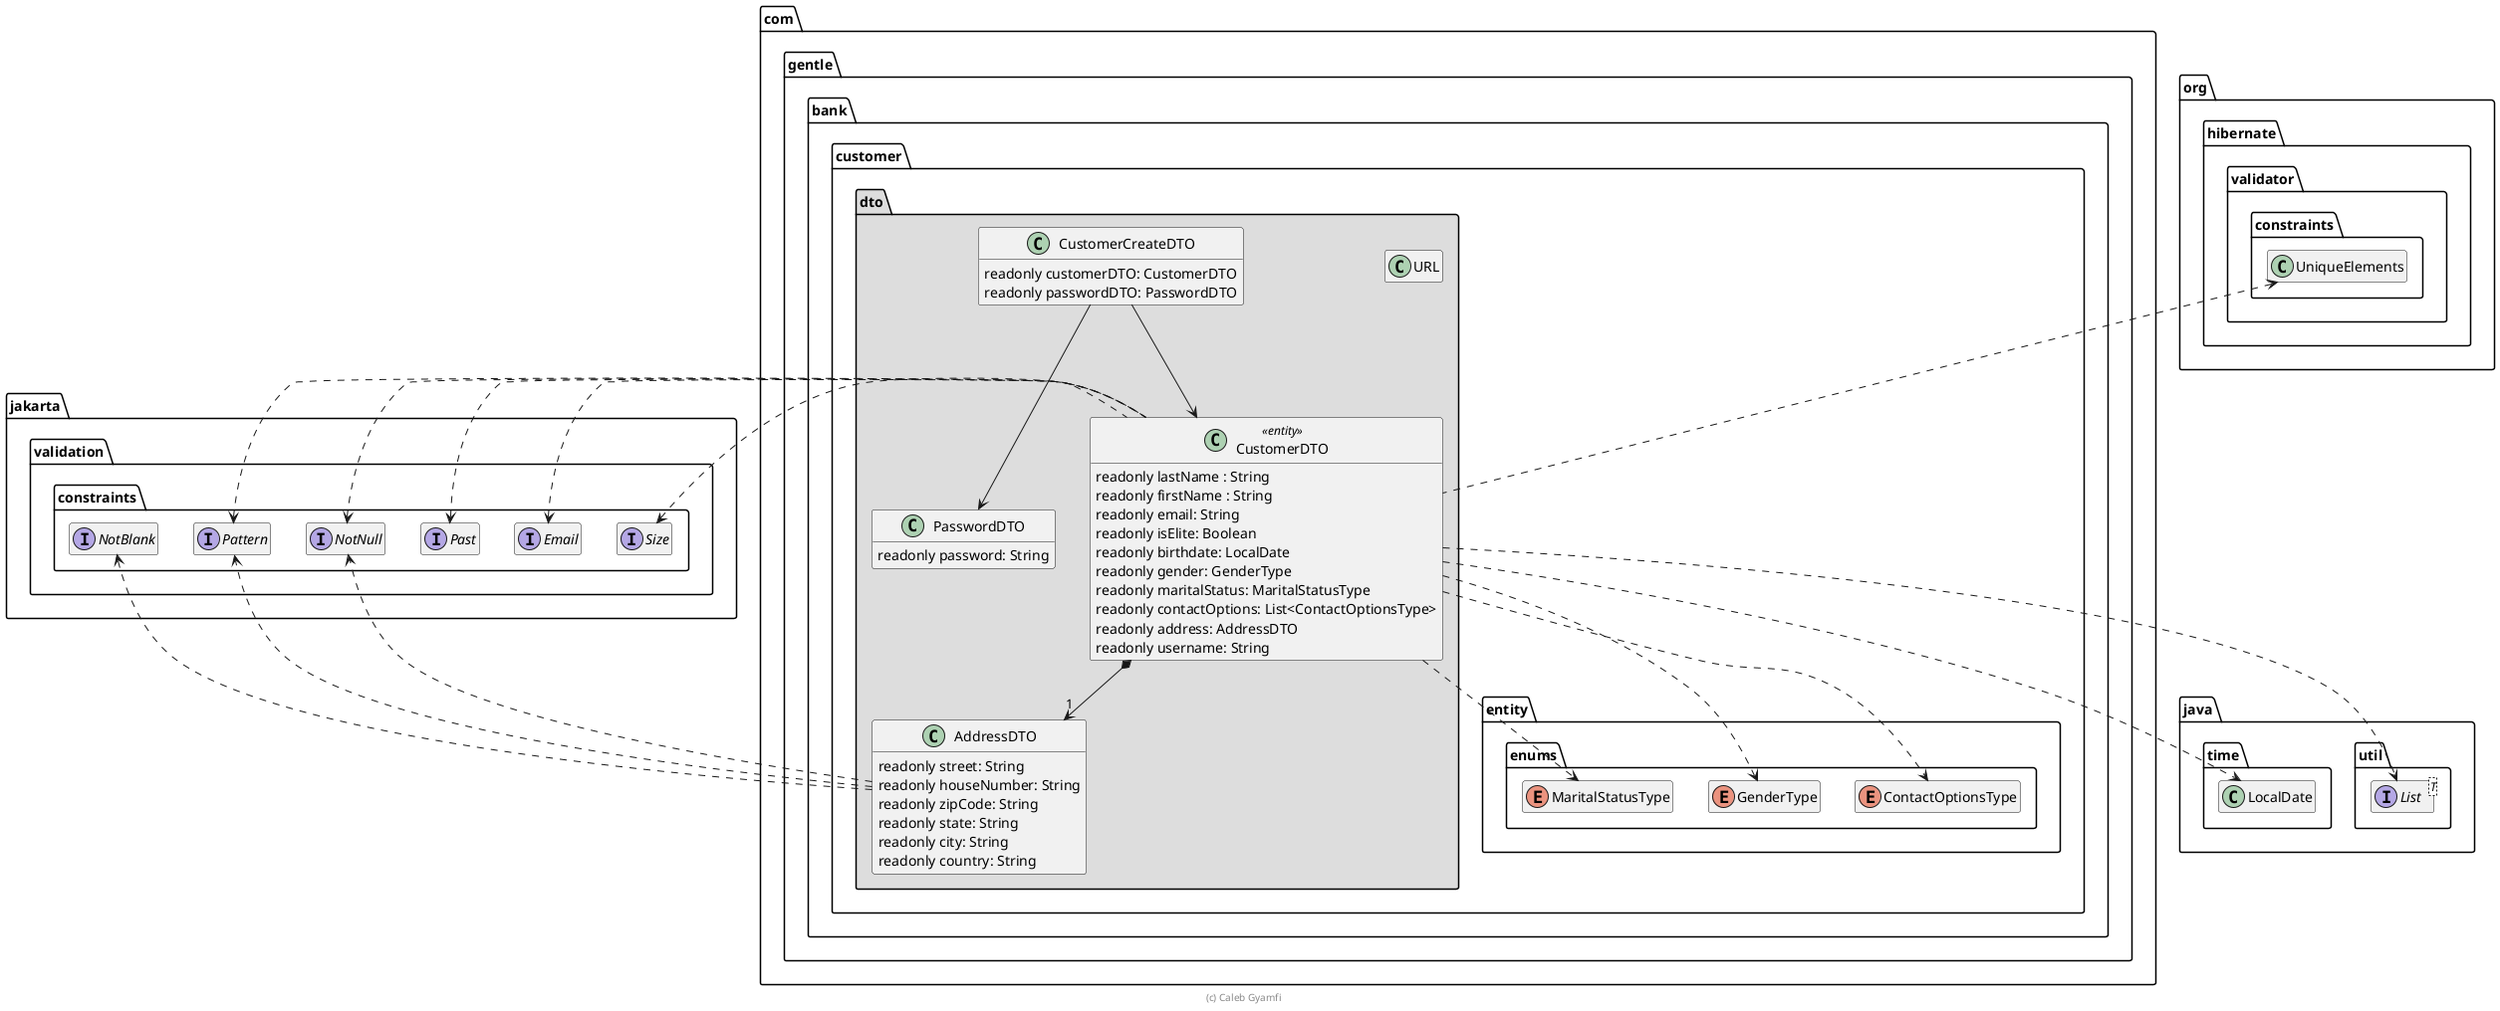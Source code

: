@startuml CustomerUserModel

skinparam classAttributeIconSize 0

package "jakarta.validation.constraints" {
    interface NotNull {
    }
    interface NotBlank {
    }
    interface Pattern {
    }
    interface Email {
    }
    interface Past {
    }
    interface Size {
        }
}

package java {
    package util {
        interface List<T>
    }

    package time {
        class LocalDate
    }
}

package "org.hibernate.validator.constraints" {
    class UniqueElements {
    }
}


package com.gentle.bank.customer {

package entity  {
        package enums {
        enum GenderType
        enum MaritalStatusType
        enum ContactOptionsType
        }

    }
    package dto #DDDDDD {
        class CustomerDTO << entity >> {
            readonly lastName : String
            readonly firstName : String
            readonly email: String
            readonly isElite: Boolean
            readonly birthdate: LocalDate
            readonly gender: GenderType
            readonly maritalStatus: MaritalStatusType
            readonly contactOptions: List<ContactOptionsType>
            readonly address: AddressDTO
            readonly username: String
        }

        class PasswordDTO {
            readonly password: String
        }

        class AddressDTO {
            readonly street: String
            readonly houseNumber: String
            readonly zipCode: String
            readonly state: String
            readonly city: String
            readonly country: String
        }

        class CustomerCreateDTO {
            readonly customerDTO: CustomerDTO
            readonly passwordDTO: PasswordDTO
        }


        CustomerCreateDTO --> CustomerDTO
        CustomerCreateDTO --> PasswordDTO

        CustomerDTO ..> GenderType
        CustomerDTO ..> MaritalStatusType
        CustomerDTO ..> ContactOptionsType
        CustomerDTO *--> "1"AddressDTO
        CustomerDTO ..> LocalDate
        CustomerDTO .right.> List

        ' Validierungsabhängigkeiten
        CustomerDTO .left.> NotNull
        CustomerDTO .left.> Pattern
        CustomerDTO .left.> Size
        CustomerDTO .left.> Email
        CustomerDTO .left.> Past
        CustomerDTO .up.> UniqueElements

        AddressDTO ..> NotNull
        AddressDTO ..> NotBlank
        AddressDTO ..> Pattern


        ContactOptionsType .right[hidden].> URL
    }
}

hide empty members

footer (c) Caleb Gyamfi

@enduml
